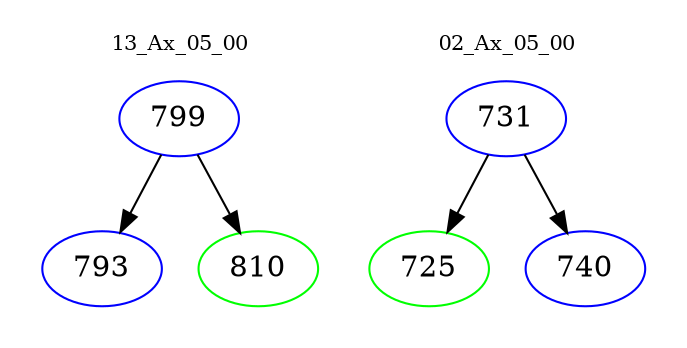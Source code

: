 digraph{
subgraph cluster_0 {
color = white
label = "13_Ax_05_00";
fontsize=10;
T0_799 [label="799", color="blue"]
T0_799 -> T0_793 [color="black"]
T0_793 [label="793", color="blue"]
T0_799 -> T0_810 [color="black"]
T0_810 [label="810", color="green"]
}
subgraph cluster_1 {
color = white
label = "02_Ax_05_00";
fontsize=10;
T1_731 [label="731", color="blue"]
T1_731 -> T1_725 [color="black"]
T1_725 [label="725", color="green"]
T1_731 -> T1_740 [color="black"]
T1_740 [label="740", color="blue"]
}
}
